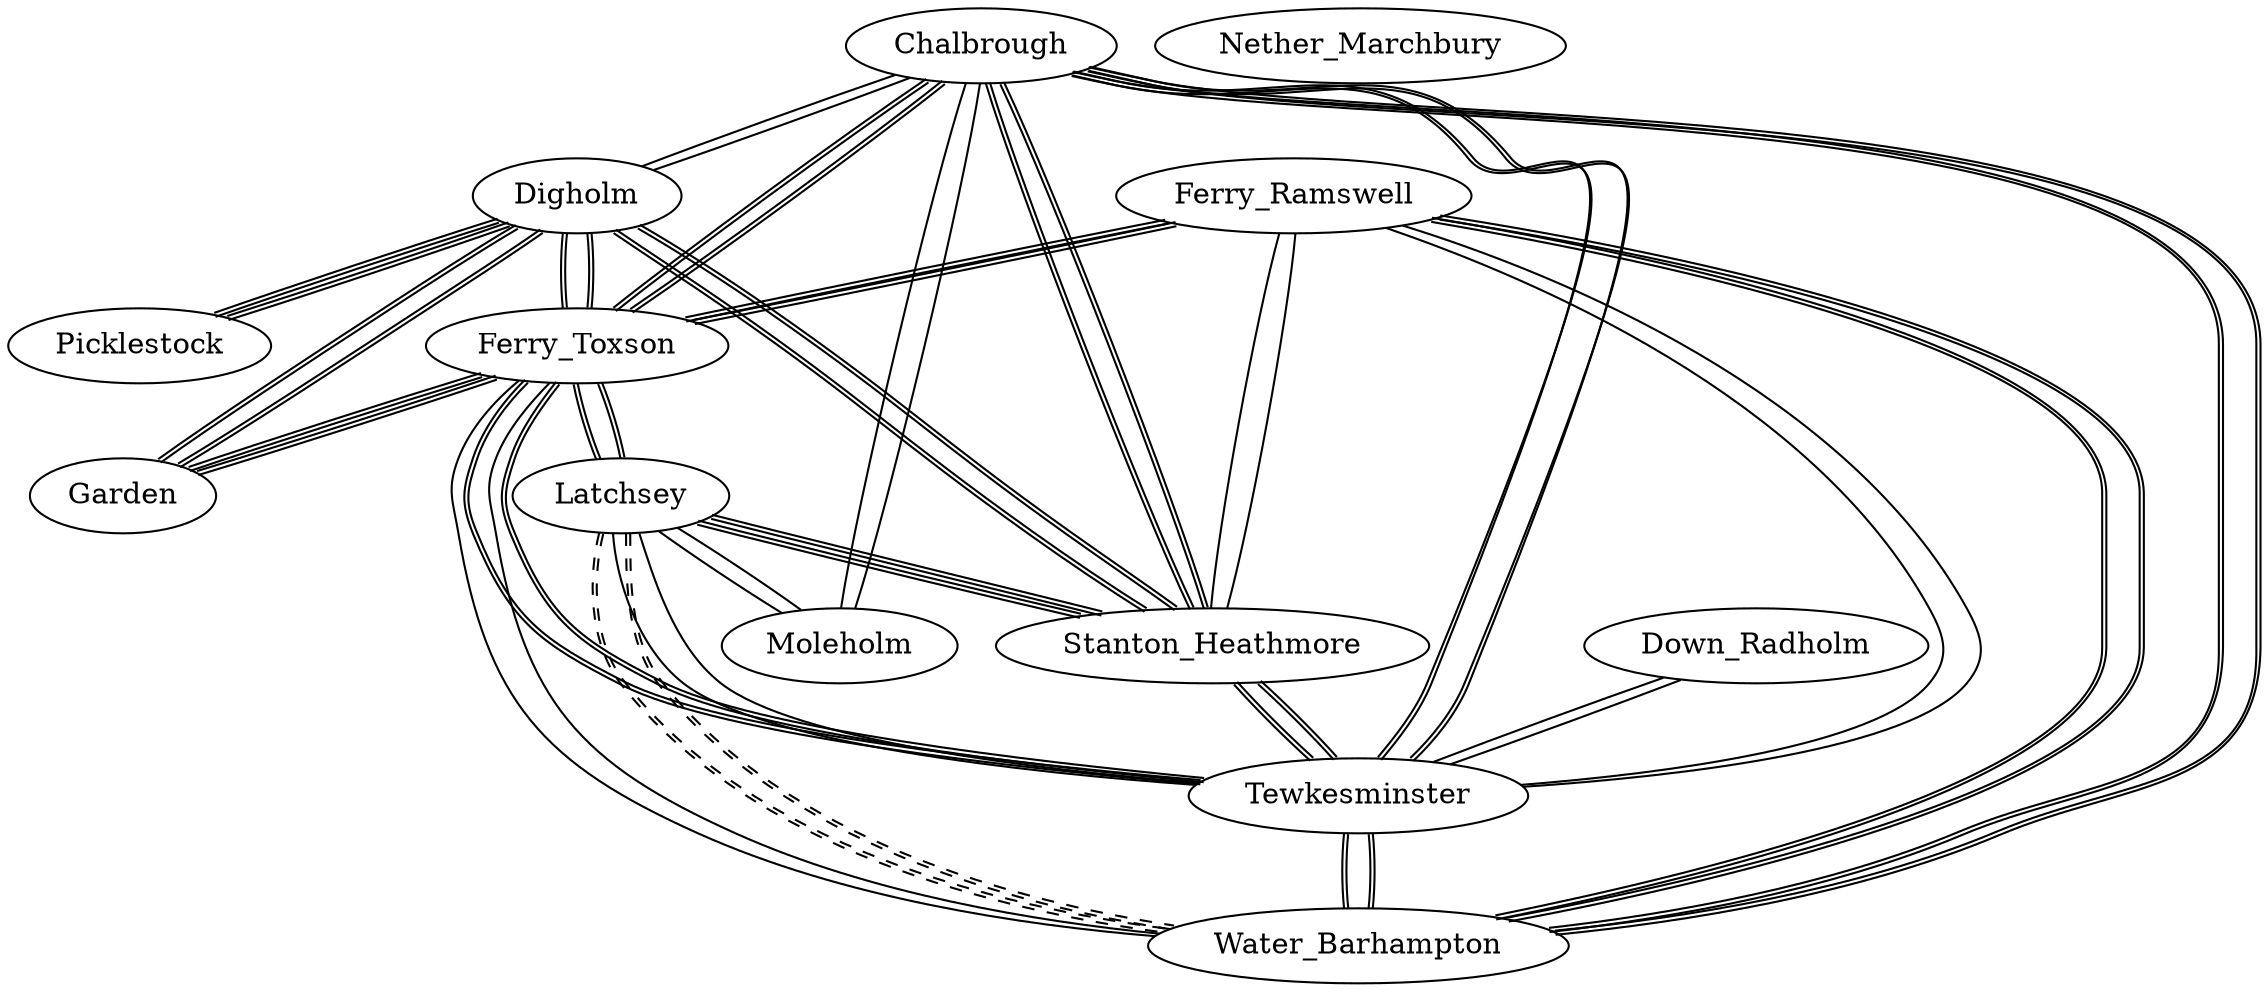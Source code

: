 graph Towns {
    Stanton_Heathmore
    Picklestock
    Digholm
    Ferry_Ramswell
    Latchsey
    Chalbrough
    Tewkesminster
    Ferry_Toxson
    Moleholm
    Garden
    Water_Barhampton
    Down_Radholm
    Nether_Marchbury
    Digholm -- Stanton_Heathmore [color="black:black"]
    Ferry_Ramswell -- Stanton_Heathmore 
    Chalbrough -- Stanton_Heathmore [color="black:black"]
    Latchsey -- Stanton_Heathmore [color="black:black"]
    Stanton_Heathmore -- Tewkesminster [color="black:black"]
    Digholm -- Picklestock [color="black:black"]
    Digholm -- Picklestock [color="black:black"]
    Digholm -- Stanton_Heathmore [color="black:black"]
    Chalbrough -- Digholm 
    Digholm -- Ferry_Toxson [color="black:black"]
    Digholm -- Garden [color="black:black"]
    Ferry_Ramswell -- Stanton_Heathmore 
    Ferry_Ramswell -- Ferry_Toxson [color="black:black"]
    Ferry_Ramswell -- Tewkesminster 
    Ferry_Ramswell -- Water_Barhampton [color="black:black"]
    Latchsey -- Stanton_Heathmore [color="black:black"]
    Latchsey -- Tewkesminster 
    Latchsey -- Moleholm 
    Latchsey -- Water_Barhampton [style="dashed",color="black:black"]
    Ferry_Toxson -- Latchsey [color="black:black"]
    Chalbrough -- Stanton_Heathmore [color="black:black"]
    Chalbrough -- Digholm 
    Chalbrough -- Tewkesminster [color="black:black"]
    Chalbrough -- Moleholm 
    Chalbrough -- Ferry_Toxson [color="black:black"]
    Chalbrough -- Water_Barhampton [color="black:black"]
    Stanton_Heathmore -- Tewkesminster [color="black:black"]
    Chalbrough -- Tewkesminster [color="black:black"]
    Ferry_Toxson -- Tewkesminster [color="black:black"]
    Ferry_Ramswell -- Tewkesminster 
    Latchsey -- Tewkesminster 
    Tewkesminster -- Water_Barhampton [color="black:black"]
    Down_Radholm -- Tewkesminster 
    Ferry_Ramswell -- Ferry_Toxson [color="black:black"]
    Ferry_Toxson -- Tewkesminster [color="black:black"]
    Chalbrough -- Ferry_Toxson [color="black:black"]
    Ferry_Toxson -- Garden [color="black:black"]
    Ferry_Toxson -- Water_Barhampton 
    Digholm -- Ferry_Toxson [color="black:black"]
    Ferry_Toxson -- Latchsey [color="black:black"]
    Chalbrough -- Moleholm 
    Latchsey -- Moleholm 
    Ferry_Toxson -- Garden [color="black:black"]
    Digholm -- Garden [color="black:black"]
    Ferry_Ramswell -- Water_Barhampton [color="black:black"]
    Chalbrough -- Water_Barhampton [color="black:black"]
    Ferry_Toxson -- Water_Barhampton 
    Tewkesminster -- Water_Barhampton [color="black:black"]
    Latchsey -- Water_Barhampton [style="dashed",color="black:black"]
    Down_Radholm -- Tewkesminster 
}
